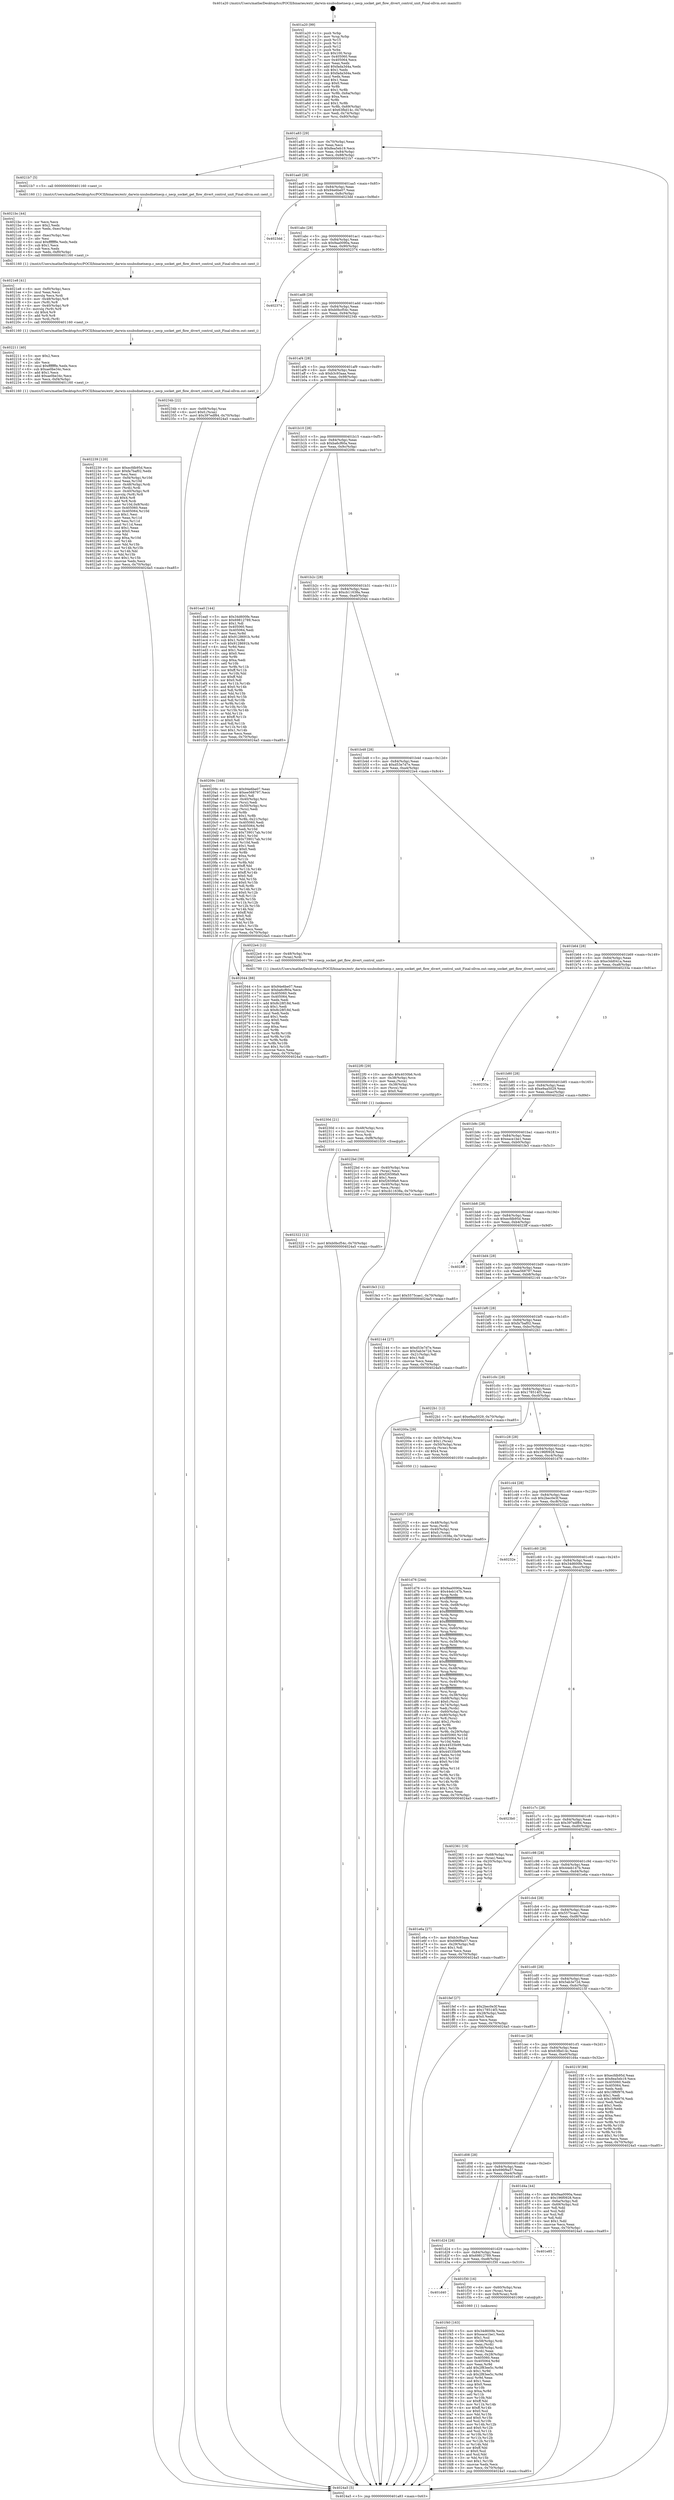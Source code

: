 digraph "0x401a20" {
  label = "0x401a20 (/mnt/c/Users/mathe/Desktop/tcc/POCII/binaries/extr_darwin-xnubsdnetnecp.c_necp_socket_get_flow_divert_control_unit_Final-ollvm.out::main(0))"
  labelloc = "t"
  node[shape=record]

  Entry [label="",width=0.3,height=0.3,shape=circle,fillcolor=black,style=filled]
  "0x401a83" [label="{
     0x401a83 [29]\l
     | [instrs]\l
     &nbsp;&nbsp;0x401a83 \<+3\>: mov -0x70(%rbp),%eax\l
     &nbsp;&nbsp;0x401a86 \<+2\>: mov %eax,%ecx\l
     &nbsp;&nbsp;0x401a88 \<+6\>: sub $0x8ea5eb19,%ecx\l
     &nbsp;&nbsp;0x401a8e \<+6\>: mov %eax,-0x84(%rbp)\l
     &nbsp;&nbsp;0x401a94 \<+6\>: mov %ecx,-0x88(%rbp)\l
     &nbsp;&nbsp;0x401a9a \<+6\>: je 00000000004021b7 \<main+0x797\>\l
  }"]
  "0x4021b7" [label="{
     0x4021b7 [5]\l
     | [instrs]\l
     &nbsp;&nbsp;0x4021b7 \<+5\>: call 0000000000401160 \<next_i\>\l
     | [calls]\l
     &nbsp;&nbsp;0x401160 \{1\} (/mnt/c/Users/mathe/Desktop/tcc/POCII/binaries/extr_darwin-xnubsdnetnecp.c_necp_socket_get_flow_divert_control_unit_Final-ollvm.out::next_i)\l
  }"]
  "0x401aa0" [label="{
     0x401aa0 [28]\l
     | [instrs]\l
     &nbsp;&nbsp;0x401aa0 \<+5\>: jmp 0000000000401aa5 \<main+0x85\>\l
     &nbsp;&nbsp;0x401aa5 \<+6\>: mov -0x84(%rbp),%eax\l
     &nbsp;&nbsp;0x401aab \<+5\>: sub $0x94e6be07,%eax\l
     &nbsp;&nbsp;0x401ab0 \<+6\>: mov %eax,-0x8c(%rbp)\l
     &nbsp;&nbsp;0x401ab6 \<+6\>: je 00000000004023dd \<main+0x9bd\>\l
  }"]
  Exit [label="",width=0.3,height=0.3,shape=circle,fillcolor=black,style=filled,peripheries=2]
  "0x4023dd" [label="{
     0x4023dd\l
  }", style=dashed]
  "0x401abc" [label="{
     0x401abc [28]\l
     | [instrs]\l
     &nbsp;&nbsp;0x401abc \<+5\>: jmp 0000000000401ac1 \<main+0xa1\>\l
     &nbsp;&nbsp;0x401ac1 \<+6\>: mov -0x84(%rbp),%eax\l
     &nbsp;&nbsp;0x401ac7 \<+5\>: sub $0x9aa0090a,%eax\l
     &nbsp;&nbsp;0x401acc \<+6\>: mov %eax,-0x90(%rbp)\l
     &nbsp;&nbsp;0x401ad2 \<+6\>: je 0000000000402374 \<main+0x954\>\l
  }"]
  "0x402322" [label="{
     0x402322 [12]\l
     | [instrs]\l
     &nbsp;&nbsp;0x402322 \<+7\>: movl $0xb0bcf54c,-0x70(%rbp)\l
     &nbsp;&nbsp;0x402329 \<+5\>: jmp 00000000004024a5 \<main+0xa85\>\l
  }"]
  "0x402374" [label="{
     0x402374\l
  }", style=dashed]
  "0x401ad8" [label="{
     0x401ad8 [28]\l
     | [instrs]\l
     &nbsp;&nbsp;0x401ad8 \<+5\>: jmp 0000000000401add \<main+0xbd\>\l
     &nbsp;&nbsp;0x401add \<+6\>: mov -0x84(%rbp),%eax\l
     &nbsp;&nbsp;0x401ae3 \<+5\>: sub $0xb0bcf54c,%eax\l
     &nbsp;&nbsp;0x401ae8 \<+6\>: mov %eax,-0x94(%rbp)\l
     &nbsp;&nbsp;0x401aee \<+6\>: je 000000000040234b \<main+0x92b\>\l
  }"]
  "0x40230d" [label="{
     0x40230d [21]\l
     | [instrs]\l
     &nbsp;&nbsp;0x40230d \<+4\>: mov -0x48(%rbp),%rcx\l
     &nbsp;&nbsp;0x402311 \<+3\>: mov (%rcx),%rcx\l
     &nbsp;&nbsp;0x402314 \<+3\>: mov %rcx,%rdi\l
     &nbsp;&nbsp;0x402317 \<+6\>: mov %eax,-0xf8(%rbp)\l
     &nbsp;&nbsp;0x40231d \<+5\>: call 0000000000401030 \<free@plt\>\l
     | [calls]\l
     &nbsp;&nbsp;0x401030 \{1\} (unknown)\l
  }"]
  "0x40234b" [label="{
     0x40234b [22]\l
     | [instrs]\l
     &nbsp;&nbsp;0x40234b \<+4\>: mov -0x68(%rbp),%rax\l
     &nbsp;&nbsp;0x40234f \<+6\>: movl $0x0,(%rax)\l
     &nbsp;&nbsp;0x402355 \<+7\>: movl $0x397edf84,-0x70(%rbp)\l
     &nbsp;&nbsp;0x40235c \<+5\>: jmp 00000000004024a5 \<main+0xa85\>\l
  }"]
  "0x401af4" [label="{
     0x401af4 [28]\l
     | [instrs]\l
     &nbsp;&nbsp;0x401af4 \<+5\>: jmp 0000000000401af9 \<main+0xd9\>\l
     &nbsp;&nbsp;0x401af9 \<+6\>: mov -0x84(%rbp),%eax\l
     &nbsp;&nbsp;0x401aff \<+5\>: sub $0xb3c93aaa,%eax\l
     &nbsp;&nbsp;0x401b04 \<+6\>: mov %eax,-0x98(%rbp)\l
     &nbsp;&nbsp;0x401b0a \<+6\>: je 0000000000401ea0 \<main+0x480\>\l
  }"]
  "0x4022f0" [label="{
     0x4022f0 [29]\l
     | [instrs]\l
     &nbsp;&nbsp;0x4022f0 \<+10\>: movabs $0x4030b6,%rdi\l
     &nbsp;&nbsp;0x4022fa \<+4\>: mov -0x38(%rbp),%rcx\l
     &nbsp;&nbsp;0x4022fe \<+2\>: mov %eax,(%rcx)\l
     &nbsp;&nbsp;0x402300 \<+4\>: mov -0x38(%rbp),%rcx\l
     &nbsp;&nbsp;0x402304 \<+2\>: mov (%rcx),%esi\l
     &nbsp;&nbsp;0x402306 \<+2\>: mov $0x0,%al\l
     &nbsp;&nbsp;0x402308 \<+5\>: call 0000000000401040 \<printf@plt\>\l
     | [calls]\l
     &nbsp;&nbsp;0x401040 \{1\} (unknown)\l
  }"]
  "0x401ea0" [label="{
     0x401ea0 [144]\l
     | [instrs]\l
     &nbsp;&nbsp;0x401ea0 \<+5\>: mov $0x34d600fe,%eax\l
     &nbsp;&nbsp;0x401ea5 \<+5\>: mov $0x69812789,%ecx\l
     &nbsp;&nbsp;0x401eaa \<+2\>: mov $0x1,%dl\l
     &nbsp;&nbsp;0x401eac \<+7\>: mov 0x405060,%esi\l
     &nbsp;&nbsp;0x401eb3 \<+7\>: mov 0x405064,%edi\l
     &nbsp;&nbsp;0x401eba \<+3\>: mov %esi,%r8d\l
     &nbsp;&nbsp;0x401ebd \<+7\>: add $0x9128691b,%r8d\l
     &nbsp;&nbsp;0x401ec4 \<+4\>: sub $0x1,%r8d\l
     &nbsp;&nbsp;0x401ec8 \<+7\>: sub $0x9128691b,%r8d\l
     &nbsp;&nbsp;0x401ecf \<+4\>: imul %r8d,%esi\l
     &nbsp;&nbsp;0x401ed3 \<+3\>: and $0x1,%esi\l
     &nbsp;&nbsp;0x401ed6 \<+3\>: cmp $0x0,%esi\l
     &nbsp;&nbsp;0x401ed9 \<+4\>: sete %r9b\l
     &nbsp;&nbsp;0x401edd \<+3\>: cmp $0xa,%edi\l
     &nbsp;&nbsp;0x401ee0 \<+4\>: setl %r10b\l
     &nbsp;&nbsp;0x401ee4 \<+3\>: mov %r9b,%r11b\l
     &nbsp;&nbsp;0x401ee7 \<+4\>: xor $0xff,%r11b\l
     &nbsp;&nbsp;0x401eeb \<+3\>: mov %r10b,%bl\l
     &nbsp;&nbsp;0x401eee \<+3\>: xor $0xff,%bl\l
     &nbsp;&nbsp;0x401ef1 \<+3\>: xor $0x0,%dl\l
     &nbsp;&nbsp;0x401ef4 \<+3\>: mov %r11b,%r14b\l
     &nbsp;&nbsp;0x401ef7 \<+4\>: and $0x0,%r14b\l
     &nbsp;&nbsp;0x401efb \<+3\>: and %dl,%r9b\l
     &nbsp;&nbsp;0x401efe \<+3\>: mov %bl,%r15b\l
     &nbsp;&nbsp;0x401f01 \<+4\>: and $0x0,%r15b\l
     &nbsp;&nbsp;0x401f05 \<+3\>: and %dl,%r10b\l
     &nbsp;&nbsp;0x401f08 \<+3\>: or %r9b,%r14b\l
     &nbsp;&nbsp;0x401f0b \<+3\>: or %r10b,%r15b\l
     &nbsp;&nbsp;0x401f0e \<+3\>: xor %r15b,%r14b\l
     &nbsp;&nbsp;0x401f11 \<+3\>: or %bl,%r11b\l
     &nbsp;&nbsp;0x401f14 \<+4\>: xor $0xff,%r11b\l
     &nbsp;&nbsp;0x401f18 \<+3\>: or $0x0,%dl\l
     &nbsp;&nbsp;0x401f1b \<+3\>: and %dl,%r11b\l
     &nbsp;&nbsp;0x401f1e \<+3\>: or %r11b,%r14b\l
     &nbsp;&nbsp;0x401f21 \<+4\>: test $0x1,%r14b\l
     &nbsp;&nbsp;0x401f25 \<+3\>: cmovne %ecx,%eax\l
     &nbsp;&nbsp;0x401f28 \<+3\>: mov %eax,-0x70(%rbp)\l
     &nbsp;&nbsp;0x401f2b \<+5\>: jmp 00000000004024a5 \<main+0xa85\>\l
  }"]
  "0x401b10" [label="{
     0x401b10 [28]\l
     | [instrs]\l
     &nbsp;&nbsp;0x401b10 \<+5\>: jmp 0000000000401b15 \<main+0xf5\>\l
     &nbsp;&nbsp;0x401b15 \<+6\>: mov -0x84(%rbp),%eax\l
     &nbsp;&nbsp;0x401b1b \<+5\>: sub $0xba6cf60a,%eax\l
     &nbsp;&nbsp;0x401b20 \<+6\>: mov %eax,-0x9c(%rbp)\l
     &nbsp;&nbsp;0x401b26 \<+6\>: je 000000000040209c \<main+0x67c\>\l
  }"]
  "0x402239" [label="{
     0x402239 [120]\l
     | [instrs]\l
     &nbsp;&nbsp;0x402239 \<+5\>: mov $0xecfdb95d,%ecx\l
     &nbsp;&nbsp;0x40223e \<+5\>: mov $0xfa7baf02,%edx\l
     &nbsp;&nbsp;0x402243 \<+2\>: xor %esi,%esi\l
     &nbsp;&nbsp;0x402245 \<+7\>: mov -0xf4(%rbp),%r10d\l
     &nbsp;&nbsp;0x40224c \<+4\>: imul %eax,%r10d\l
     &nbsp;&nbsp;0x402250 \<+4\>: mov -0x48(%rbp),%rdi\l
     &nbsp;&nbsp;0x402254 \<+3\>: mov (%rdi),%rdi\l
     &nbsp;&nbsp;0x402257 \<+4\>: mov -0x40(%rbp),%r8\l
     &nbsp;&nbsp;0x40225b \<+3\>: movslq (%r8),%r8\l
     &nbsp;&nbsp;0x40225e \<+4\>: shl $0x4,%r8\l
     &nbsp;&nbsp;0x402262 \<+3\>: add %r8,%rdi\l
     &nbsp;&nbsp;0x402265 \<+4\>: mov %r10d,0x8(%rdi)\l
     &nbsp;&nbsp;0x402269 \<+7\>: mov 0x405060,%eax\l
     &nbsp;&nbsp;0x402270 \<+8\>: mov 0x405064,%r10d\l
     &nbsp;&nbsp;0x402278 \<+3\>: sub $0x1,%esi\l
     &nbsp;&nbsp;0x40227b \<+3\>: mov %eax,%r11d\l
     &nbsp;&nbsp;0x40227e \<+3\>: add %esi,%r11d\l
     &nbsp;&nbsp;0x402281 \<+4\>: imul %r11d,%eax\l
     &nbsp;&nbsp;0x402285 \<+3\>: and $0x1,%eax\l
     &nbsp;&nbsp;0x402288 \<+3\>: cmp $0x0,%eax\l
     &nbsp;&nbsp;0x40228b \<+3\>: sete %bl\l
     &nbsp;&nbsp;0x40228e \<+4\>: cmp $0xa,%r10d\l
     &nbsp;&nbsp;0x402292 \<+4\>: setl %r14b\l
     &nbsp;&nbsp;0x402296 \<+3\>: mov %bl,%r15b\l
     &nbsp;&nbsp;0x402299 \<+3\>: and %r14b,%r15b\l
     &nbsp;&nbsp;0x40229c \<+3\>: xor %r14b,%bl\l
     &nbsp;&nbsp;0x40229f \<+3\>: or %bl,%r15b\l
     &nbsp;&nbsp;0x4022a2 \<+4\>: test $0x1,%r15b\l
     &nbsp;&nbsp;0x4022a6 \<+3\>: cmovne %edx,%ecx\l
     &nbsp;&nbsp;0x4022a9 \<+3\>: mov %ecx,-0x70(%rbp)\l
     &nbsp;&nbsp;0x4022ac \<+5\>: jmp 00000000004024a5 \<main+0xa85\>\l
  }"]
  "0x40209c" [label="{
     0x40209c [168]\l
     | [instrs]\l
     &nbsp;&nbsp;0x40209c \<+5\>: mov $0x94e6be07,%eax\l
     &nbsp;&nbsp;0x4020a1 \<+5\>: mov $0xee568797,%ecx\l
     &nbsp;&nbsp;0x4020a6 \<+2\>: mov $0x1,%dl\l
     &nbsp;&nbsp;0x4020a8 \<+4\>: mov -0x40(%rbp),%rsi\l
     &nbsp;&nbsp;0x4020ac \<+2\>: mov (%rsi),%edi\l
     &nbsp;&nbsp;0x4020ae \<+4\>: mov -0x50(%rbp),%rsi\l
     &nbsp;&nbsp;0x4020b2 \<+2\>: cmp (%rsi),%edi\l
     &nbsp;&nbsp;0x4020b4 \<+4\>: setl %r8b\l
     &nbsp;&nbsp;0x4020b8 \<+4\>: and $0x1,%r8b\l
     &nbsp;&nbsp;0x4020bc \<+4\>: mov %r8b,-0x21(%rbp)\l
     &nbsp;&nbsp;0x4020c0 \<+7\>: mov 0x405060,%edi\l
     &nbsp;&nbsp;0x4020c7 \<+8\>: mov 0x405064,%r9d\l
     &nbsp;&nbsp;0x4020cf \<+3\>: mov %edi,%r10d\l
     &nbsp;&nbsp;0x4020d2 \<+7\>: add $0x739017ab,%r10d\l
     &nbsp;&nbsp;0x4020d9 \<+4\>: sub $0x1,%r10d\l
     &nbsp;&nbsp;0x4020dd \<+7\>: sub $0x739017ab,%r10d\l
     &nbsp;&nbsp;0x4020e4 \<+4\>: imul %r10d,%edi\l
     &nbsp;&nbsp;0x4020e8 \<+3\>: and $0x1,%edi\l
     &nbsp;&nbsp;0x4020eb \<+3\>: cmp $0x0,%edi\l
     &nbsp;&nbsp;0x4020ee \<+4\>: sete %r8b\l
     &nbsp;&nbsp;0x4020f2 \<+4\>: cmp $0xa,%r9d\l
     &nbsp;&nbsp;0x4020f6 \<+4\>: setl %r11b\l
     &nbsp;&nbsp;0x4020fa \<+3\>: mov %r8b,%bl\l
     &nbsp;&nbsp;0x4020fd \<+3\>: xor $0xff,%bl\l
     &nbsp;&nbsp;0x402100 \<+3\>: mov %r11b,%r14b\l
     &nbsp;&nbsp;0x402103 \<+4\>: xor $0xff,%r14b\l
     &nbsp;&nbsp;0x402107 \<+3\>: xor $0x0,%dl\l
     &nbsp;&nbsp;0x40210a \<+3\>: mov %bl,%r15b\l
     &nbsp;&nbsp;0x40210d \<+4\>: and $0x0,%r15b\l
     &nbsp;&nbsp;0x402111 \<+3\>: and %dl,%r8b\l
     &nbsp;&nbsp;0x402114 \<+3\>: mov %r14b,%r12b\l
     &nbsp;&nbsp;0x402117 \<+4\>: and $0x0,%r12b\l
     &nbsp;&nbsp;0x40211b \<+3\>: and %dl,%r11b\l
     &nbsp;&nbsp;0x40211e \<+3\>: or %r8b,%r15b\l
     &nbsp;&nbsp;0x402121 \<+3\>: or %r11b,%r12b\l
     &nbsp;&nbsp;0x402124 \<+3\>: xor %r12b,%r15b\l
     &nbsp;&nbsp;0x402127 \<+3\>: or %r14b,%bl\l
     &nbsp;&nbsp;0x40212a \<+3\>: xor $0xff,%bl\l
     &nbsp;&nbsp;0x40212d \<+3\>: or $0x0,%dl\l
     &nbsp;&nbsp;0x402130 \<+2\>: and %dl,%bl\l
     &nbsp;&nbsp;0x402132 \<+3\>: or %bl,%r15b\l
     &nbsp;&nbsp;0x402135 \<+4\>: test $0x1,%r15b\l
     &nbsp;&nbsp;0x402139 \<+3\>: cmovne %ecx,%eax\l
     &nbsp;&nbsp;0x40213c \<+3\>: mov %eax,-0x70(%rbp)\l
     &nbsp;&nbsp;0x40213f \<+5\>: jmp 00000000004024a5 \<main+0xa85\>\l
  }"]
  "0x401b2c" [label="{
     0x401b2c [28]\l
     | [instrs]\l
     &nbsp;&nbsp;0x401b2c \<+5\>: jmp 0000000000401b31 \<main+0x111\>\l
     &nbsp;&nbsp;0x401b31 \<+6\>: mov -0x84(%rbp),%eax\l
     &nbsp;&nbsp;0x401b37 \<+5\>: sub $0xcb11638a,%eax\l
     &nbsp;&nbsp;0x401b3c \<+6\>: mov %eax,-0xa0(%rbp)\l
     &nbsp;&nbsp;0x401b42 \<+6\>: je 0000000000402044 \<main+0x624\>\l
  }"]
  "0x402211" [label="{
     0x402211 [40]\l
     | [instrs]\l
     &nbsp;&nbsp;0x402211 \<+5\>: mov $0x2,%ecx\l
     &nbsp;&nbsp;0x402216 \<+1\>: cltd\l
     &nbsp;&nbsp;0x402217 \<+2\>: idiv %ecx\l
     &nbsp;&nbsp;0x402219 \<+6\>: imul $0xfffffffe,%edx,%ecx\l
     &nbsp;&nbsp;0x40221f \<+6\>: sub $0xae0be34c,%ecx\l
     &nbsp;&nbsp;0x402225 \<+3\>: add $0x1,%ecx\l
     &nbsp;&nbsp;0x402228 \<+6\>: add $0xae0be34c,%ecx\l
     &nbsp;&nbsp;0x40222e \<+6\>: mov %ecx,-0xf4(%rbp)\l
     &nbsp;&nbsp;0x402234 \<+5\>: call 0000000000401160 \<next_i\>\l
     | [calls]\l
     &nbsp;&nbsp;0x401160 \{1\} (/mnt/c/Users/mathe/Desktop/tcc/POCII/binaries/extr_darwin-xnubsdnetnecp.c_necp_socket_get_flow_divert_control_unit_Final-ollvm.out::next_i)\l
  }"]
  "0x402044" [label="{
     0x402044 [88]\l
     | [instrs]\l
     &nbsp;&nbsp;0x402044 \<+5\>: mov $0x94e6be07,%eax\l
     &nbsp;&nbsp;0x402049 \<+5\>: mov $0xba6cf60a,%ecx\l
     &nbsp;&nbsp;0x40204e \<+7\>: mov 0x405060,%edx\l
     &nbsp;&nbsp;0x402055 \<+7\>: mov 0x405064,%esi\l
     &nbsp;&nbsp;0x40205c \<+2\>: mov %edx,%edi\l
     &nbsp;&nbsp;0x40205e \<+6\>: add $0x8c28f18d,%edi\l
     &nbsp;&nbsp;0x402064 \<+3\>: sub $0x1,%edi\l
     &nbsp;&nbsp;0x402067 \<+6\>: sub $0x8c28f18d,%edi\l
     &nbsp;&nbsp;0x40206d \<+3\>: imul %edi,%edx\l
     &nbsp;&nbsp;0x402070 \<+3\>: and $0x1,%edx\l
     &nbsp;&nbsp;0x402073 \<+3\>: cmp $0x0,%edx\l
     &nbsp;&nbsp;0x402076 \<+4\>: sete %r8b\l
     &nbsp;&nbsp;0x40207a \<+3\>: cmp $0xa,%esi\l
     &nbsp;&nbsp;0x40207d \<+4\>: setl %r9b\l
     &nbsp;&nbsp;0x402081 \<+3\>: mov %r8b,%r10b\l
     &nbsp;&nbsp;0x402084 \<+3\>: and %r9b,%r10b\l
     &nbsp;&nbsp;0x402087 \<+3\>: xor %r9b,%r8b\l
     &nbsp;&nbsp;0x40208a \<+3\>: or %r8b,%r10b\l
     &nbsp;&nbsp;0x40208d \<+4\>: test $0x1,%r10b\l
     &nbsp;&nbsp;0x402091 \<+3\>: cmovne %ecx,%eax\l
     &nbsp;&nbsp;0x402094 \<+3\>: mov %eax,-0x70(%rbp)\l
     &nbsp;&nbsp;0x402097 \<+5\>: jmp 00000000004024a5 \<main+0xa85\>\l
  }"]
  "0x401b48" [label="{
     0x401b48 [28]\l
     | [instrs]\l
     &nbsp;&nbsp;0x401b48 \<+5\>: jmp 0000000000401b4d \<main+0x12d\>\l
     &nbsp;&nbsp;0x401b4d \<+6\>: mov -0x84(%rbp),%eax\l
     &nbsp;&nbsp;0x401b53 \<+5\>: sub $0xd53e7d7e,%eax\l
     &nbsp;&nbsp;0x401b58 \<+6\>: mov %eax,-0xa4(%rbp)\l
     &nbsp;&nbsp;0x401b5e \<+6\>: je 00000000004022e4 \<main+0x8c4\>\l
  }"]
  "0x4021e8" [label="{
     0x4021e8 [41]\l
     | [instrs]\l
     &nbsp;&nbsp;0x4021e8 \<+6\>: mov -0xf0(%rbp),%ecx\l
     &nbsp;&nbsp;0x4021ee \<+3\>: imul %eax,%ecx\l
     &nbsp;&nbsp;0x4021f1 \<+3\>: movslq %ecx,%rdi\l
     &nbsp;&nbsp;0x4021f4 \<+4\>: mov -0x48(%rbp),%r8\l
     &nbsp;&nbsp;0x4021f8 \<+3\>: mov (%r8),%r8\l
     &nbsp;&nbsp;0x4021fb \<+4\>: mov -0x40(%rbp),%r9\l
     &nbsp;&nbsp;0x4021ff \<+3\>: movslq (%r9),%r9\l
     &nbsp;&nbsp;0x402202 \<+4\>: shl $0x4,%r9\l
     &nbsp;&nbsp;0x402206 \<+3\>: add %r9,%r8\l
     &nbsp;&nbsp;0x402209 \<+3\>: mov %rdi,(%r8)\l
     &nbsp;&nbsp;0x40220c \<+5\>: call 0000000000401160 \<next_i\>\l
     | [calls]\l
     &nbsp;&nbsp;0x401160 \{1\} (/mnt/c/Users/mathe/Desktop/tcc/POCII/binaries/extr_darwin-xnubsdnetnecp.c_necp_socket_get_flow_divert_control_unit_Final-ollvm.out::next_i)\l
  }"]
  "0x4022e4" [label="{
     0x4022e4 [12]\l
     | [instrs]\l
     &nbsp;&nbsp;0x4022e4 \<+4\>: mov -0x48(%rbp),%rax\l
     &nbsp;&nbsp;0x4022e8 \<+3\>: mov (%rax),%rdi\l
     &nbsp;&nbsp;0x4022eb \<+5\>: call 0000000000401780 \<necp_socket_get_flow_divert_control_unit\>\l
     | [calls]\l
     &nbsp;&nbsp;0x401780 \{1\} (/mnt/c/Users/mathe/Desktop/tcc/POCII/binaries/extr_darwin-xnubsdnetnecp.c_necp_socket_get_flow_divert_control_unit_Final-ollvm.out::necp_socket_get_flow_divert_control_unit)\l
  }"]
  "0x401b64" [label="{
     0x401b64 [28]\l
     | [instrs]\l
     &nbsp;&nbsp;0x401b64 \<+5\>: jmp 0000000000401b69 \<main+0x149\>\l
     &nbsp;&nbsp;0x401b69 \<+6\>: mov -0x84(%rbp),%eax\l
     &nbsp;&nbsp;0x401b6f \<+5\>: sub $0xe3dd041a,%eax\l
     &nbsp;&nbsp;0x401b74 \<+6\>: mov %eax,-0xa8(%rbp)\l
     &nbsp;&nbsp;0x401b7a \<+6\>: je 000000000040233a \<main+0x91a\>\l
  }"]
  "0x4021bc" [label="{
     0x4021bc [44]\l
     | [instrs]\l
     &nbsp;&nbsp;0x4021bc \<+2\>: xor %ecx,%ecx\l
     &nbsp;&nbsp;0x4021be \<+5\>: mov $0x2,%edx\l
     &nbsp;&nbsp;0x4021c3 \<+6\>: mov %edx,-0xec(%rbp)\l
     &nbsp;&nbsp;0x4021c9 \<+1\>: cltd\l
     &nbsp;&nbsp;0x4021ca \<+6\>: mov -0xec(%rbp),%esi\l
     &nbsp;&nbsp;0x4021d0 \<+2\>: idiv %esi\l
     &nbsp;&nbsp;0x4021d2 \<+6\>: imul $0xfffffffe,%edx,%edx\l
     &nbsp;&nbsp;0x4021d8 \<+3\>: sub $0x1,%ecx\l
     &nbsp;&nbsp;0x4021db \<+2\>: sub %ecx,%edx\l
     &nbsp;&nbsp;0x4021dd \<+6\>: mov %edx,-0xf0(%rbp)\l
     &nbsp;&nbsp;0x4021e3 \<+5\>: call 0000000000401160 \<next_i\>\l
     | [calls]\l
     &nbsp;&nbsp;0x401160 \{1\} (/mnt/c/Users/mathe/Desktop/tcc/POCII/binaries/extr_darwin-xnubsdnetnecp.c_necp_socket_get_flow_divert_control_unit_Final-ollvm.out::next_i)\l
  }"]
  "0x40233a" [label="{
     0x40233a\l
  }", style=dashed]
  "0x401b80" [label="{
     0x401b80 [28]\l
     | [instrs]\l
     &nbsp;&nbsp;0x401b80 \<+5\>: jmp 0000000000401b85 \<main+0x165\>\l
     &nbsp;&nbsp;0x401b85 \<+6\>: mov -0x84(%rbp),%eax\l
     &nbsp;&nbsp;0x401b8b \<+5\>: sub $0xe9aa5029,%eax\l
     &nbsp;&nbsp;0x401b90 \<+6\>: mov %eax,-0xac(%rbp)\l
     &nbsp;&nbsp;0x401b96 \<+6\>: je 00000000004022bd \<main+0x89d\>\l
  }"]
  "0x402027" [label="{
     0x402027 [29]\l
     | [instrs]\l
     &nbsp;&nbsp;0x402027 \<+4\>: mov -0x48(%rbp),%rdi\l
     &nbsp;&nbsp;0x40202b \<+3\>: mov %rax,(%rdi)\l
     &nbsp;&nbsp;0x40202e \<+4\>: mov -0x40(%rbp),%rax\l
     &nbsp;&nbsp;0x402032 \<+6\>: movl $0x0,(%rax)\l
     &nbsp;&nbsp;0x402038 \<+7\>: movl $0xcb11638a,-0x70(%rbp)\l
     &nbsp;&nbsp;0x40203f \<+5\>: jmp 00000000004024a5 \<main+0xa85\>\l
  }"]
  "0x4022bd" [label="{
     0x4022bd [39]\l
     | [instrs]\l
     &nbsp;&nbsp;0x4022bd \<+4\>: mov -0x40(%rbp),%rax\l
     &nbsp;&nbsp;0x4022c1 \<+2\>: mov (%rax),%ecx\l
     &nbsp;&nbsp;0x4022c3 \<+6\>: sub $0xf2659fa9,%ecx\l
     &nbsp;&nbsp;0x4022c9 \<+3\>: add $0x1,%ecx\l
     &nbsp;&nbsp;0x4022cc \<+6\>: add $0xf2659fa9,%ecx\l
     &nbsp;&nbsp;0x4022d2 \<+4\>: mov -0x40(%rbp),%rax\l
     &nbsp;&nbsp;0x4022d6 \<+2\>: mov %ecx,(%rax)\l
     &nbsp;&nbsp;0x4022d8 \<+7\>: movl $0xcb11638a,-0x70(%rbp)\l
     &nbsp;&nbsp;0x4022df \<+5\>: jmp 00000000004024a5 \<main+0xa85\>\l
  }"]
  "0x401b9c" [label="{
     0x401b9c [28]\l
     | [instrs]\l
     &nbsp;&nbsp;0x401b9c \<+5\>: jmp 0000000000401ba1 \<main+0x181\>\l
     &nbsp;&nbsp;0x401ba1 \<+6\>: mov -0x84(%rbp),%eax\l
     &nbsp;&nbsp;0x401ba7 \<+5\>: sub $0xeace1be1,%eax\l
     &nbsp;&nbsp;0x401bac \<+6\>: mov %eax,-0xb0(%rbp)\l
     &nbsp;&nbsp;0x401bb2 \<+6\>: je 0000000000401fe3 \<main+0x5c3\>\l
  }"]
  "0x401f40" [label="{
     0x401f40 [163]\l
     | [instrs]\l
     &nbsp;&nbsp;0x401f40 \<+5\>: mov $0x34d600fe,%ecx\l
     &nbsp;&nbsp;0x401f45 \<+5\>: mov $0xeace1be1,%edx\l
     &nbsp;&nbsp;0x401f4a \<+3\>: mov $0x1,%sil\l
     &nbsp;&nbsp;0x401f4d \<+4\>: mov -0x58(%rbp),%rdi\l
     &nbsp;&nbsp;0x401f51 \<+2\>: mov %eax,(%rdi)\l
     &nbsp;&nbsp;0x401f53 \<+4\>: mov -0x58(%rbp),%rdi\l
     &nbsp;&nbsp;0x401f57 \<+2\>: mov (%rdi),%eax\l
     &nbsp;&nbsp;0x401f59 \<+3\>: mov %eax,-0x28(%rbp)\l
     &nbsp;&nbsp;0x401f5c \<+7\>: mov 0x405060,%eax\l
     &nbsp;&nbsp;0x401f63 \<+8\>: mov 0x405064,%r8d\l
     &nbsp;&nbsp;0x401f6b \<+3\>: mov %eax,%r9d\l
     &nbsp;&nbsp;0x401f6e \<+7\>: add $0x2f83ee5c,%r9d\l
     &nbsp;&nbsp;0x401f75 \<+4\>: sub $0x1,%r9d\l
     &nbsp;&nbsp;0x401f79 \<+7\>: sub $0x2f83ee5c,%r9d\l
     &nbsp;&nbsp;0x401f80 \<+4\>: imul %r9d,%eax\l
     &nbsp;&nbsp;0x401f84 \<+3\>: and $0x1,%eax\l
     &nbsp;&nbsp;0x401f87 \<+3\>: cmp $0x0,%eax\l
     &nbsp;&nbsp;0x401f8a \<+4\>: sete %r10b\l
     &nbsp;&nbsp;0x401f8e \<+4\>: cmp $0xa,%r8d\l
     &nbsp;&nbsp;0x401f92 \<+4\>: setl %r11b\l
     &nbsp;&nbsp;0x401f96 \<+3\>: mov %r10b,%bl\l
     &nbsp;&nbsp;0x401f99 \<+3\>: xor $0xff,%bl\l
     &nbsp;&nbsp;0x401f9c \<+3\>: mov %r11b,%r14b\l
     &nbsp;&nbsp;0x401f9f \<+4\>: xor $0xff,%r14b\l
     &nbsp;&nbsp;0x401fa3 \<+4\>: xor $0x0,%sil\l
     &nbsp;&nbsp;0x401fa7 \<+3\>: mov %bl,%r15b\l
     &nbsp;&nbsp;0x401faa \<+4\>: and $0x0,%r15b\l
     &nbsp;&nbsp;0x401fae \<+3\>: and %sil,%r10b\l
     &nbsp;&nbsp;0x401fb1 \<+3\>: mov %r14b,%r12b\l
     &nbsp;&nbsp;0x401fb4 \<+4\>: and $0x0,%r12b\l
     &nbsp;&nbsp;0x401fb8 \<+3\>: and %sil,%r11b\l
     &nbsp;&nbsp;0x401fbb \<+3\>: or %r10b,%r15b\l
     &nbsp;&nbsp;0x401fbe \<+3\>: or %r11b,%r12b\l
     &nbsp;&nbsp;0x401fc1 \<+3\>: xor %r12b,%r15b\l
     &nbsp;&nbsp;0x401fc4 \<+3\>: or %r14b,%bl\l
     &nbsp;&nbsp;0x401fc7 \<+3\>: xor $0xff,%bl\l
     &nbsp;&nbsp;0x401fca \<+4\>: or $0x0,%sil\l
     &nbsp;&nbsp;0x401fce \<+3\>: and %sil,%bl\l
     &nbsp;&nbsp;0x401fd1 \<+3\>: or %bl,%r15b\l
     &nbsp;&nbsp;0x401fd4 \<+4\>: test $0x1,%r15b\l
     &nbsp;&nbsp;0x401fd8 \<+3\>: cmovne %edx,%ecx\l
     &nbsp;&nbsp;0x401fdb \<+3\>: mov %ecx,-0x70(%rbp)\l
     &nbsp;&nbsp;0x401fde \<+5\>: jmp 00000000004024a5 \<main+0xa85\>\l
  }"]
  "0x401fe3" [label="{
     0x401fe3 [12]\l
     | [instrs]\l
     &nbsp;&nbsp;0x401fe3 \<+7\>: movl $0x5575cae1,-0x70(%rbp)\l
     &nbsp;&nbsp;0x401fea \<+5\>: jmp 00000000004024a5 \<main+0xa85\>\l
  }"]
  "0x401bb8" [label="{
     0x401bb8 [28]\l
     | [instrs]\l
     &nbsp;&nbsp;0x401bb8 \<+5\>: jmp 0000000000401bbd \<main+0x19d\>\l
     &nbsp;&nbsp;0x401bbd \<+6\>: mov -0x84(%rbp),%eax\l
     &nbsp;&nbsp;0x401bc3 \<+5\>: sub $0xecfdb95d,%eax\l
     &nbsp;&nbsp;0x401bc8 \<+6\>: mov %eax,-0xb4(%rbp)\l
     &nbsp;&nbsp;0x401bce \<+6\>: je 00000000004023ff \<main+0x9df\>\l
  }"]
  "0x401d40" [label="{
     0x401d40\l
  }", style=dashed]
  "0x4023ff" [label="{
     0x4023ff\l
  }", style=dashed]
  "0x401bd4" [label="{
     0x401bd4 [28]\l
     | [instrs]\l
     &nbsp;&nbsp;0x401bd4 \<+5\>: jmp 0000000000401bd9 \<main+0x1b9\>\l
     &nbsp;&nbsp;0x401bd9 \<+6\>: mov -0x84(%rbp),%eax\l
     &nbsp;&nbsp;0x401bdf \<+5\>: sub $0xee568797,%eax\l
     &nbsp;&nbsp;0x401be4 \<+6\>: mov %eax,-0xb8(%rbp)\l
     &nbsp;&nbsp;0x401bea \<+6\>: je 0000000000402144 \<main+0x724\>\l
  }"]
  "0x401f30" [label="{
     0x401f30 [16]\l
     | [instrs]\l
     &nbsp;&nbsp;0x401f30 \<+4\>: mov -0x60(%rbp),%rax\l
     &nbsp;&nbsp;0x401f34 \<+3\>: mov (%rax),%rax\l
     &nbsp;&nbsp;0x401f37 \<+4\>: mov 0x8(%rax),%rdi\l
     &nbsp;&nbsp;0x401f3b \<+5\>: call 0000000000401060 \<atoi@plt\>\l
     | [calls]\l
     &nbsp;&nbsp;0x401060 \{1\} (unknown)\l
  }"]
  "0x402144" [label="{
     0x402144 [27]\l
     | [instrs]\l
     &nbsp;&nbsp;0x402144 \<+5\>: mov $0xd53e7d7e,%eax\l
     &nbsp;&nbsp;0x402149 \<+5\>: mov $0x5ab3e72d,%ecx\l
     &nbsp;&nbsp;0x40214e \<+3\>: mov -0x21(%rbp),%dl\l
     &nbsp;&nbsp;0x402151 \<+3\>: test $0x1,%dl\l
     &nbsp;&nbsp;0x402154 \<+3\>: cmovne %ecx,%eax\l
     &nbsp;&nbsp;0x402157 \<+3\>: mov %eax,-0x70(%rbp)\l
     &nbsp;&nbsp;0x40215a \<+5\>: jmp 00000000004024a5 \<main+0xa85\>\l
  }"]
  "0x401bf0" [label="{
     0x401bf0 [28]\l
     | [instrs]\l
     &nbsp;&nbsp;0x401bf0 \<+5\>: jmp 0000000000401bf5 \<main+0x1d5\>\l
     &nbsp;&nbsp;0x401bf5 \<+6\>: mov -0x84(%rbp),%eax\l
     &nbsp;&nbsp;0x401bfb \<+5\>: sub $0xfa7baf02,%eax\l
     &nbsp;&nbsp;0x401c00 \<+6\>: mov %eax,-0xbc(%rbp)\l
     &nbsp;&nbsp;0x401c06 \<+6\>: je 00000000004022b1 \<main+0x891\>\l
  }"]
  "0x401d24" [label="{
     0x401d24 [28]\l
     | [instrs]\l
     &nbsp;&nbsp;0x401d24 \<+5\>: jmp 0000000000401d29 \<main+0x309\>\l
     &nbsp;&nbsp;0x401d29 \<+6\>: mov -0x84(%rbp),%eax\l
     &nbsp;&nbsp;0x401d2f \<+5\>: sub $0x69812789,%eax\l
     &nbsp;&nbsp;0x401d34 \<+6\>: mov %eax,-0xe8(%rbp)\l
     &nbsp;&nbsp;0x401d3a \<+6\>: je 0000000000401f30 \<main+0x510\>\l
  }"]
  "0x4022b1" [label="{
     0x4022b1 [12]\l
     | [instrs]\l
     &nbsp;&nbsp;0x4022b1 \<+7\>: movl $0xe9aa5029,-0x70(%rbp)\l
     &nbsp;&nbsp;0x4022b8 \<+5\>: jmp 00000000004024a5 \<main+0xa85\>\l
  }"]
  "0x401c0c" [label="{
     0x401c0c [28]\l
     | [instrs]\l
     &nbsp;&nbsp;0x401c0c \<+5\>: jmp 0000000000401c11 \<main+0x1f1\>\l
     &nbsp;&nbsp;0x401c11 \<+6\>: mov -0x84(%rbp),%eax\l
     &nbsp;&nbsp;0x401c17 \<+5\>: sub $0x178514f3,%eax\l
     &nbsp;&nbsp;0x401c1c \<+6\>: mov %eax,-0xc0(%rbp)\l
     &nbsp;&nbsp;0x401c22 \<+6\>: je 000000000040200a \<main+0x5ea\>\l
  }"]
  "0x401e85" [label="{
     0x401e85\l
  }", style=dashed]
  "0x40200a" [label="{
     0x40200a [29]\l
     | [instrs]\l
     &nbsp;&nbsp;0x40200a \<+4\>: mov -0x50(%rbp),%rax\l
     &nbsp;&nbsp;0x40200e \<+6\>: movl $0x1,(%rax)\l
     &nbsp;&nbsp;0x402014 \<+4\>: mov -0x50(%rbp),%rax\l
     &nbsp;&nbsp;0x402018 \<+3\>: movslq (%rax),%rax\l
     &nbsp;&nbsp;0x40201b \<+4\>: shl $0x4,%rax\l
     &nbsp;&nbsp;0x40201f \<+3\>: mov %rax,%rdi\l
     &nbsp;&nbsp;0x402022 \<+5\>: call 0000000000401050 \<malloc@plt\>\l
     | [calls]\l
     &nbsp;&nbsp;0x401050 \{1\} (unknown)\l
  }"]
  "0x401c28" [label="{
     0x401c28 [28]\l
     | [instrs]\l
     &nbsp;&nbsp;0x401c28 \<+5\>: jmp 0000000000401c2d \<main+0x20d\>\l
     &nbsp;&nbsp;0x401c2d \<+6\>: mov -0x84(%rbp),%eax\l
     &nbsp;&nbsp;0x401c33 \<+5\>: sub $0x196f0928,%eax\l
     &nbsp;&nbsp;0x401c38 \<+6\>: mov %eax,-0xc4(%rbp)\l
     &nbsp;&nbsp;0x401c3e \<+6\>: je 0000000000401d76 \<main+0x356\>\l
  }"]
  "0x401a20" [label="{
     0x401a20 [99]\l
     | [instrs]\l
     &nbsp;&nbsp;0x401a20 \<+1\>: push %rbp\l
     &nbsp;&nbsp;0x401a21 \<+3\>: mov %rsp,%rbp\l
     &nbsp;&nbsp;0x401a24 \<+2\>: push %r15\l
     &nbsp;&nbsp;0x401a26 \<+2\>: push %r14\l
     &nbsp;&nbsp;0x401a28 \<+2\>: push %r12\l
     &nbsp;&nbsp;0x401a2a \<+1\>: push %rbx\l
     &nbsp;&nbsp;0x401a2b \<+7\>: sub $0x100,%rsp\l
     &nbsp;&nbsp;0x401a32 \<+7\>: mov 0x405060,%eax\l
     &nbsp;&nbsp;0x401a39 \<+7\>: mov 0x405064,%ecx\l
     &nbsp;&nbsp;0x401a40 \<+2\>: mov %eax,%edx\l
     &nbsp;&nbsp;0x401a42 \<+6\>: add $0xfada3d4a,%edx\l
     &nbsp;&nbsp;0x401a48 \<+3\>: sub $0x1,%edx\l
     &nbsp;&nbsp;0x401a4b \<+6\>: sub $0xfada3d4a,%edx\l
     &nbsp;&nbsp;0x401a51 \<+3\>: imul %edx,%eax\l
     &nbsp;&nbsp;0x401a54 \<+3\>: and $0x1,%eax\l
     &nbsp;&nbsp;0x401a57 \<+3\>: cmp $0x0,%eax\l
     &nbsp;&nbsp;0x401a5a \<+4\>: sete %r8b\l
     &nbsp;&nbsp;0x401a5e \<+4\>: and $0x1,%r8b\l
     &nbsp;&nbsp;0x401a62 \<+4\>: mov %r8b,-0x6a(%rbp)\l
     &nbsp;&nbsp;0x401a66 \<+3\>: cmp $0xa,%ecx\l
     &nbsp;&nbsp;0x401a69 \<+4\>: setl %r8b\l
     &nbsp;&nbsp;0x401a6d \<+4\>: and $0x1,%r8b\l
     &nbsp;&nbsp;0x401a71 \<+4\>: mov %r8b,-0x69(%rbp)\l
     &nbsp;&nbsp;0x401a75 \<+7\>: movl $0x63fbd14c,-0x70(%rbp)\l
     &nbsp;&nbsp;0x401a7c \<+3\>: mov %edi,-0x74(%rbp)\l
     &nbsp;&nbsp;0x401a7f \<+4\>: mov %rsi,-0x80(%rbp)\l
  }"]
  "0x401d76" [label="{
     0x401d76 [244]\l
     | [instrs]\l
     &nbsp;&nbsp;0x401d76 \<+5\>: mov $0x9aa0090a,%eax\l
     &nbsp;&nbsp;0x401d7b \<+5\>: mov $0x44eb147b,%ecx\l
     &nbsp;&nbsp;0x401d80 \<+3\>: mov %rsp,%rdx\l
     &nbsp;&nbsp;0x401d83 \<+4\>: add $0xfffffffffffffff0,%rdx\l
     &nbsp;&nbsp;0x401d87 \<+3\>: mov %rdx,%rsp\l
     &nbsp;&nbsp;0x401d8a \<+4\>: mov %rdx,-0x68(%rbp)\l
     &nbsp;&nbsp;0x401d8e \<+3\>: mov %rsp,%rdx\l
     &nbsp;&nbsp;0x401d91 \<+4\>: add $0xfffffffffffffff0,%rdx\l
     &nbsp;&nbsp;0x401d95 \<+3\>: mov %rdx,%rsp\l
     &nbsp;&nbsp;0x401d98 \<+3\>: mov %rsp,%rsi\l
     &nbsp;&nbsp;0x401d9b \<+4\>: add $0xfffffffffffffff0,%rsi\l
     &nbsp;&nbsp;0x401d9f \<+3\>: mov %rsi,%rsp\l
     &nbsp;&nbsp;0x401da2 \<+4\>: mov %rsi,-0x60(%rbp)\l
     &nbsp;&nbsp;0x401da6 \<+3\>: mov %rsp,%rsi\l
     &nbsp;&nbsp;0x401da9 \<+4\>: add $0xfffffffffffffff0,%rsi\l
     &nbsp;&nbsp;0x401dad \<+3\>: mov %rsi,%rsp\l
     &nbsp;&nbsp;0x401db0 \<+4\>: mov %rsi,-0x58(%rbp)\l
     &nbsp;&nbsp;0x401db4 \<+3\>: mov %rsp,%rsi\l
     &nbsp;&nbsp;0x401db7 \<+4\>: add $0xfffffffffffffff0,%rsi\l
     &nbsp;&nbsp;0x401dbb \<+3\>: mov %rsi,%rsp\l
     &nbsp;&nbsp;0x401dbe \<+4\>: mov %rsi,-0x50(%rbp)\l
     &nbsp;&nbsp;0x401dc2 \<+3\>: mov %rsp,%rsi\l
     &nbsp;&nbsp;0x401dc5 \<+4\>: add $0xfffffffffffffff0,%rsi\l
     &nbsp;&nbsp;0x401dc9 \<+3\>: mov %rsi,%rsp\l
     &nbsp;&nbsp;0x401dcc \<+4\>: mov %rsi,-0x48(%rbp)\l
     &nbsp;&nbsp;0x401dd0 \<+3\>: mov %rsp,%rsi\l
     &nbsp;&nbsp;0x401dd3 \<+4\>: add $0xfffffffffffffff0,%rsi\l
     &nbsp;&nbsp;0x401dd7 \<+3\>: mov %rsi,%rsp\l
     &nbsp;&nbsp;0x401dda \<+4\>: mov %rsi,-0x40(%rbp)\l
     &nbsp;&nbsp;0x401dde \<+3\>: mov %rsp,%rsi\l
     &nbsp;&nbsp;0x401de1 \<+4\>: add $0xfffffffffffffff0,%rsi\l
     &nbsp;&nbsp;0x401de5 \<+3\>: mov %rsi,%rsp\l
     &nbsp;&nbsp;0x401de8 \<+4\>: mov %rsi,-0x38(%rbp)\l
     &nbsp;&nbsp;0x401dec \<+4\>: mov -0x68(%rbp),%rsi\l
     &nbsp;&nbsp;0x401df0 \<+6\>: movl $0x0,(%rsi)\l
     &nbsp;&nbsp;0x401df6 \<+3\>: mov -0x74(%rbp),%edi\l
     &nbsp;&nbsp;0x401df9 \<+2\>: mov %edi,(%rdx)\l
     &nbsp;&nbsp;0x401dfb \<+4\>: mov -0x60(%rbp),%rsi\l
     &nbsp;&nbsp;0x401dff \<+4\>: mov -0x80(%rbp),%r8\l
     &nbsp;&nbsp;0x401e03 \<+3\>: mov %r8,(%rsi)\l
     &nbsp;&nbsp;0x401e06 \<+3\>: cmpl $0x2,(%rdx)\l
     &nbsp;&nbsp;0x401e09 \<+4\>: setne %r9b\l
     &nbsp;&nbsp;0x401e0d \<+4\>: and $0x1,%r9b\l
     &nbsp;&nbsp;0x401e11 \<+4\>: mov %r9b,-0x29(%rbp)\l
     &nbsp;&nbsp;0x401e15 \<+8\>: mov 0x405060,%r10d\l
     &nbsp;&nbsp;0x401e1d \<+8\>: mov 0x405064,%r11d\l
     &nbsp;&nbsp;0x401e25 \<+3\>: mov %r10d,%ebx\l
     &nbsp;&nbsp;0x401e28 \<+6\>: add $0x44535b99,%ebx\l
     &nbsp;&nbsp;0x401e2e \<+3\>: sub $0x1,%ebx\l
     &nbsp;&nbsp;0x401e31 \<+6\>: sub $0x44535b99,%ebx\l
     &nbsp;&nbsp;0x401e37 \<+4\>: imul %ebx,%r10d\l
     &nbsp;&nbsp;0x401e3b \<+4\>: and $0x1,%r10d\l
     &nbsp;&nbsp;0x401e3f \<+4\>: cmp $0x0,%r10d\l
     &nbsp;&nbsp;0x401e43 \<+4\>: sete %r9b\l
     &nbsp;&nbsp;0x401e47 \<+4\>: cmp $0xa,%r11d\l
     &nbsp;&nbsp;0x401e4b \<+4\>: setl %r14b\l
     &nbsp;&nbsp;0x401e4f \<+3\>: mov %r9b,%r15b\l
     &nbsp;&nbsp;0x401e52 \<+3\>: and %r14b,%r15b\l
     &nbsp;&nbsp;0x401e55 \<+3\>: xor %r14b,%r9b\l
     &nbsp;&nbsp;0x401e58 \<+3\>: or %r9b,%r15b\l
     &nbsp;&nbsp;0x401e5b \<+4\>: test $0x1,%r15b\l
     &nbsp;&nbsp;0x401e5f \<+3\>: cmovne %ecx,%eax\l
     &nbsp;&nbsp;0x401e62 \<+3\>: mov %eax,-0x70(%rbp)\l
     &nbsp;&nbsp;0x401e65 \<+5\>: jmp 00000000004024a5 \<main+0xa85\>\l
  }"]
  "0x401c44" [label="{
     0x401c44 [28]\l
     | [instrs]\l
     &nbsp;&nbsp;0x401c44 \<+5\>: jmp 0000000000401c49 \<main+0x229\>\l
     &nbsp;&nbsp;0x401c49 \<+6\>: mov -0x84(%rbp),%eax\l
     &nbsp;&nbsp;0x401c4f \<+5\>: sub $0x2bec0e3f,%eax\l
     &nbsp;&nbsp;0x401c54 \<+6\>: mov %eax,-0xc8(%rbp)\l
     &nbsp;&nbsp;0x401c5a \<+6\>: je 000000000040232e \<main+0x90e\>\l
  }"]
  "0x4024a5" [label="{
     0x4024a5 [5]\l
     | [instrs]\l
     &nbsp;&nbsp;0x4024a5 \<+5\>: jmp 0000000000401a83 \<main+0x63\>\l
  }"]
  "0x40232e" [label="{
     0x40232e\l
  }", style=dashed]
  "0x401c60" [label="{
     0x401c60 [28]\l
     | [instrs]\l
     &nbsp;&nbsp;0x401c60 \<+5\>: jmp 0000000000401c65 \<main+0x245\>\l
     &nbsp;&nbsp;0x401c65 \<+6\>: mov -0x84(%rbp),%eax\l
     &nbsp;&nbsp;0x401c6b \<+5\>: sub $0x34d600fe,%eax\l
     &nbsp;&nbsp;0x401c70 \<+6\>: mov %eax,-0xcc(%rbp)\l
     &nbsp;&nbsp;0x401c76 \<+6\>: je 00000000004023b0 \<main+0x990\>\l
  }"]
  "0x401d08" [label="{
     0x401d08 [28]\l
     | [instrs]\l
     &nbsp;&nbsp;0x401d08 \<+5\>: jmp 0000000000401d0d \<main+0x2ed\>\l
     &nbsp;&nbsp;0x401d0d \<+6\>: mov -0x84(%rbp),%eax\l
     &nbsp;&nbsp;0x401d13 \<+5\>: sub $0x696f9a57,%eax\l
     &nbsp;&nbsp;0x401d18 \<+6\>: mov %eax,-0xe4(%rbp)\l
     &nbsp;&nbsp;0x401d1e \<+6\>: je 0000000000401e85 \<main+0x465\>\l
  }"]
  "0x4023b0" [label="{
     0x4023b0\l
  }", style=dashed]
  "0x401c7c" [label="{
     0x401c7c [28]\l
     | [instrs]\l
     &nbsp;&nbsp;0x401c7c \<+5\>: jmp 0000000000401c81 \<main+0x261\>\l
     &nbsp;&nbsp;0x401c81 \<+6\>: mov -0x84(%rbp),%eax\l
     &nbsp;&nbsp;0x401c87 \<+5\>: sub $0x397edf84,%eax\l
     &nbsp;&nbsp;0x401c8c \<+6\>: mov %eax,-0xd0(%rbp)\l
     &nbsp;&nbsp;0x401c92 \<+6\>: je 0000000000402361 \<main+0x941\>\l
  }"]
  "0x401d4a" [label="{
     0x401d4a [44]\l
     | [instrs]\l
     &nbsp;&nbsp;0x401d4a \<+5\>: mov $0x9aa0090a,%eax\l
     &nbsp;&nbsp;0x401d4f \<+5\>: mov $0x196f0928,%ecx\l
     &nbsp;&nbsp;0x401d54 \<+3\>: mov -0x6a(%rbp),%dl\l
     &nbsp;&nbsp;0x401d57 \<+4\>: mov -0x69(%rbp),%sil\l
     &nbsp;&nbsp;0x401d5b \<+3\>: mov %dl,%dil\l
     &nbsp;&nbsp;0x401d5e \<+3\>: and %sil,%dil\l
     &nbsp;&nbsp;0x401d61 \<+3\>: xor %sil,%dl\l
     &nbsp;&nbsp;0x401d64 \<+3\>: or %dl,%dil\l
     &nbsp;&nbsp;0x401d67 \<+4\>: test $0x1,%dil\l
     &nbsp;&nbsp;0x401d6b \<+3\>: cmovne %ecx,%eax\l
     &nbsp;&nbsp;0x401d6e \<+3\>: mov %eax,-0x70(%rbp)\l
     &nbsp;&nbsp;0x401d71 \<+5\>: jmp 00000000004024a5 \<main+0xa85\>\l
  }"]
  "0x402361" [label="{
     0x402361 [19]\l
     | [instrs]\l
     &nbsp;&nbsp;0x402361 \<+4\>: mov -0x68(%rbp),%rax\l
     &nbsp;&nbsp;0x402365 \<+2\>: mov (%rax),%eax\l
     &nbsp;&nbsp;0x402367 \<+4\>: lea -0x20(%rbp),%rsp\l
     &nbsp;&nbsp;0x40236b \<+1\>: pop %rbx\l
     &nbsp;&nbsp;0x40236c \<+2\>: pop %r12\l
     &nbsp;&nbsp;0x40236e \<+2\>: pop %r14\l
     &nbsp;&nbsp;0x402370 \<+2\>: pop %r15\l
     &nbsp;&nbsp;0x402372 \<+1\>: pop %rbp\l
     &nbsp;&nbsp;0x402373 \<+1\>: ret\l
  }"]
  "0x401c98" [label="{
     0x401c98 [28]\l
     | [instrs]\l
     &nbsp;&nbsp;0x401c98 \<+5\>: jmp 0000000000401c9d \<main+0x27d\>\l
     &nbsp;&nbsp;0x401c9d \<+6\>: mov -0x84(%rbp),%eax\l
     &nbsp;&nbsp;0x401ca3 \<+5\>: sub $0x44eb147b,%eax\l
     &nbsp;&nbsp;0x401ca8 \<+6\>: mov %eax,-0xd4(%rbp)\l
     &nbsp;&nbsp;0x401cae \<+6\>: je 0000000000401e6a \<main+0x44a\>\l
  }"]
  "0x401cec" [label="{
     0x401cec [28]\l
     | [instrs]\l
     &nbsp;&nbsp;0x401cec \<+5\>: jmp 0000000000401cf1 \<main+0x2d1\>\l
     &nbsp;&nbsp;0x401cf1 \<+6\>: mov -0x84(%rbp),%eax\l
     &nbsp;&nbsp;0x401cf7 \<+5\>: sub $0x63fbd14c,%eax\l
     &nbsp;&nbsp;0x401cfc \<+6\>: mov %eax,-0xe0(%rbp)\l
     &nbsp;&nbsp;0x401d02 \<+6\>: je 0000000000401d4a \<main+0x32a\>\l
  }"]
  "0x401e6a" [label="{
     0x401e6a [27]\l
     | [instrs]\l
     &nbsp;&nbsp;0x401e6a \<+5\>: mov $0xb3c93aaa,%eax\l
     &nbsp;&nbsp;0x401e6f \<+5\>: mov $0x696f9a57,%ecx\l
     &nbsp;&nbsp;0x401e74 \<+3\>: mov -0x29(%rbp),%dl\l
     &nbsp;&nbsp;0x401e77 \<+3\>: test $0x1,%dl\l
     &nbsp;&nbsp;0x401e7a \<+3\>: cmovne %ecx,%eax\l
     &nbsp;&nbsp;0x401e7d \<+3\>: mov %eax,-0x70(%rbp)\l
     &nbsp;&nbsp;0x401e80 \<+5\>: jmp 00000000004024a5 \<main+0xa85\>\l
  }"]
  "0x401cb4" [label="{
     0x401cb4 [28]\l
     | [instrs]\l
     &nbsp;&nbsp;0x401cb4 \<+5\>: jmp 0000000000401cb9 \<main+0x299\>\l
     &nbsp;&nbsp;0x401cb9 \<+6\>: mov -0x84(%rbp),%eax\l
     &nbsp;&nbsp;0x401cbf \<+5\>: sub $0x5575cae1,%eax\l
     &nbsp;&nbsp;0x401cc4 \<+6\>: mov %eax,-0xd8(%rbp)\l
     &nbsp;&nbsp;0x401cca \<+6\>: je 0000000000401fef \<main+0x5cf\>\l
  }"]
  "0x40215f" [label="{
     0x40215f [88]\l
     | [instrs]\l
     &nbsp;&nbsp;0x40215f \<+5\>: mov $0xecfdb95d,%eax\l
     &nbsp;&nbsp;0x402164 \<+5\>: mov $0x8ea5eb19,%ecx\l
     &nbsp;&nbsp;0x402169 \<+7\>: mov 0x405060,%edx\l
     &nbsp;&nbsp;0x402170 \<+7\>: mov 0x405064,%esi\l
     &nbsp;&nbsp;0x402177 \<+2\>: mov %edx,%edi\l
     &nbsp;&nbsp;0x402179 \<+6\>: add $0x19f6f976,%edi\l
     &nbsp;&nbsp;0x40217f \<+3\>: sub $0x1,%edi\l
     &nbsp;&nbsp;0x402182 \<+6\>: sub $0x19f6f976,%edi\l
     &nbsp;&nbsp;0x402188 \<+3\>: imul %edi,%edx\l
     &nbsp;&nbsp;0x40218b \<+3\>: and $0x1,%edx\l
     &nbsp;&nbsp;0x40218e \<+3\>: cmp $0x0,%edx\l
     &nbsp;&nbsp;0x402191 \<+4\>: sete %r8b\l
     &nbsp;&nbsp;0x402195 \<+3\>: cmp $0xa,%esi\l
     &nbsp;&nbsp;0x402198 \<+4\>: setl %r9b\l
     &nbsp;&nbsp;0x40219c \<+3\>: mov %r8b,%r10b\l
     &nbsp;&nbsp;0x40219f \<+3\>: and %r9b,%r10b\l
     &nbsp;&nbsp;0x4021a2 \<+3\>: xor %r9b,%r8b\l
     &nbsp;&nbsp;0x4021a5 \<+3\>: or %r8b,%r10b\l
     &nbsp;&nbsp;0x4021a8 \<+4\>: test $0x1,%r10b\l
     &nbsp;&nbsp;0x4021ac \<+3\>: cmovne %ecx,%eax\l
     &nbsp;&nbsp;0x4021af \<+3\>: mov %eax,-0x70(%rbp)\l
     &nbsp;&nbsp;0x4021b2 \<+5\>: jmp 00000000004024a5 \<main+0xa85\>\l
  }"]
  "0x401fef" [label="{
     0x401fef [27]\l
     | [instrs]\l
     &nbsp;&nbsp;0x401fef \<+5\>: mov $0x2bec0e3f,%eax\l
     &nbsp;&nbsp;0x401ff4 \<+5\>: mov $0x178514f3,%ecx\l
     &nbsp;&nbsp;0x401ff9 \<+3\>: mov -0x28(%rbp),%edx\l
     &nbsp;&nbsp;0x401ffc \<+3\>: cmp $0x0,%edx\l
     &nbsp;&nbsp;0x401fff \<+3\>: cmove %ecx,%eax\l
     &nbsp;&nbsp;0x402002 \<+3\>: mov %eax,-0x70(%rbp)\l
     &nbsp;&nbsp;0x402005 \<+5\>: jmp 00000000004024a5 \<main+0xa85\>\l
  }"]
  "0x401cd0" [label="{
     0x401cd0 [28]\l
     | [instrs]\l
     &nbsp;&nbsp;0x401cd0 \<+5\>: jmp 0000000000401cd5 \<main+0x2b5\>\l
     &nbsp;&nbsp;0x401cd5 \<+6\>: mov -0x84(%rbp),%eax\l
     &nbsp;&nbsp;0x401cdb \<+5\>: sub $0x5ab3e72d,%eax\l
     &nbsp;&nbsp;0x401ce0 \<+6\>: mov %eax,-0xdc(%rbp)\l
     &nbsp;&nbsp;0x401ce6 \<+6\>: je 000000000040215f \<main+0x73f\>\l
  }"]
  Entry -> "0x401a20" [label=" 1"]
  "0x401a83" -> "0x4021b7" [label=" 1"]
  "0x401a83" -> "0x401aa0" [label=" 20"]
  "0x402361" -> Exit [label=" 1"]
  "0x401aa0" -> "0x4023dd" [label=" 0"]
  "0x401aa0" -> "0x401abc" [label=" 20"]
  "0x40234b" -> "0x4024a5" [label=" 1"]
  "0x401abc" -> "0x402374" [label=" 0"]
  "0x401abc" -> "0x401ad8" [label=" 20"]
  "0x402322" -> "0x4024a5" [label=" 1"]
  "0x401ad8" -> "0x40234b" [label=" 1"]
  "0x401ad8" -> "0x401af4" [label=" 19"]
  "0x40230d" -> "0x402322" [label=" 1"]
  "0x401af4" -> "0x401ea0" [label=" 1"]
  "0x401af4" -> "0x401b10" [label=" 18"]
  "0x4022f0" -> "0x40230d" [label=" 1"]
  "0x401b10" -> "0x40209c" [label=" 2"]
  "0x401b10" -> "0x401b2c" [label=" 16"]
  "0x4022e4" -> "0x4022f0" [label=" 1"]
  "0x401b2c" -> "0x402044" [label=" 2"]
  "0x401b2c" -> "0x401b48" [label=" 14"]
  "0x4022bd" -> "0x4024a5" [label=" 1"]
  "0x401b48" -> "0x4022e4" [label=" 1"]
  "0x401b48" -> "0x401b64" [label=" 13"]
  "0x4022b1" -> "0x4024a5" [label=" 1"]
  "0x401b64" -> "0x40233a" [label=" 0"]
  "0x401b64" -> "0x401b80" [label=" 13"]
  "0x402239" -> "0x4024a5" [label=" 1"]
  "0x401b80" -> "0x4022bd" [label=" 1"]
  "0x401b80" -> "0x401b9c" [label=" 12"]
  "0x402211" -> "0x402239" [label=" 1"]
  "0x401b9c" -> "0x401fe3" [label=" 1"]
  "0x401b9c" -> "0x401bb8" [label=" 11"]
  "0x4021e8" -> "0x402211" [label=" 1"]
  "0x401bb8" -> "0x4023ff" [label=" 0"]
  "0x401bb8" -> "0x401bd4" [label=" 11"]
  "0x4021bc" -> "0x4021e8" [label=" 1"]
  "0x401bd4" -> "0x402144" [label=" 2"]
  "0x401bd4" -> "0x401bf0" [label=" 9"]
  "0x4021b7" -> "0x4021bc" [label=" 1"]
  "0x401bf0" -> "0x4022b1" [label=" 1"]
  "0x401bf0" -> "0x401c0c" [label=" 8"]
  "0x402144" -> "0x4024a5" [label=" 2"]
  "0x401c0c" -> "0x40200a" [label=" 1"]
  "0x401c0c" -> "0x401c28" [label=" 7"]
  "0x40209c" -> "0x4024a5" [label=" 2"]
  "0x401c28" -> "0x401d76" [label=" 1"]
  "0x401c28" -> "0x401c44" [label=" 6"]
  "0x40200a" -> "0x402027" [label=" 1"]
  "0x401c44" -> "0x40232e" [label=" 0"]
  "0x401c44" -> "0x401c60" [label=" 6"]
  "0x401fef" -> "0x4024a5" [label=" 1"]
  "0x401c60" -> "0x4023b0" [label=" 0"]
  "0x401c60" -> "0x401c7c" [label=" 6"]
  "0x401fe3" -> "0x4024a5" [label=" 1"]
  "0x401c7c" -> "0x402361" [label=" 1"]
  "0x401c7c" -> "0x401c98" [label=" 5"]
  "0x401f40" -> "0x4024a5" [label=" 1"]
  "0x401c98" -> "0x401e6a" [label=" 1"]
  "0x401c98" -> "0x401cb4" [label=" 4"]
  "0x401d24" -> "0x401d40" [label=" 0"]
  "0x401cb4" -> "0x401fef" [label=" 1"]
  "0x401cb4" -> "0x401cd0" [label=" 3"]
  "0x401d24" -> "0x401f30" [label=" 1"]
  "0x401cd0" -> "0x40215f" [label=" 1"]
  "0x401cd0" -> "0x401cec" [label=" 2"]
  "0x401f30" -> "0x401f40" [label=" 1"]
  "0x401cec" -> "0x401d4a" [label=" 1"]
  "0x401cec" -> "0x401d08" [label=" 1"]
  "0x401d4a" -> "0x4024a5" [label=" 1"]
  "0x401a20" -> "0x401a83" [label=" 1"]
  "0x4024a5" -> "0x401a83" [label=" 20"]
  "0x402027" -> "0x4024a5" [label=" 1"]
  "0x401d76" -> "0x4024a5" [label=" 1"]
  "0x401e6a" -> "0x4024a5" [label=" 1"]
  "0x401ea0" -> "0x4024a5" [label=" 1"]
  "0x402044" -> "0x4024a5" [label=" 2"]
  "0x401d08" -> "0x401e85" [label=" 0"]
  "0x401d08" -> "0x401d24" [label=" 1"]
  "0x40215f" -> "0x4024a5" [label=" 1"]
}
